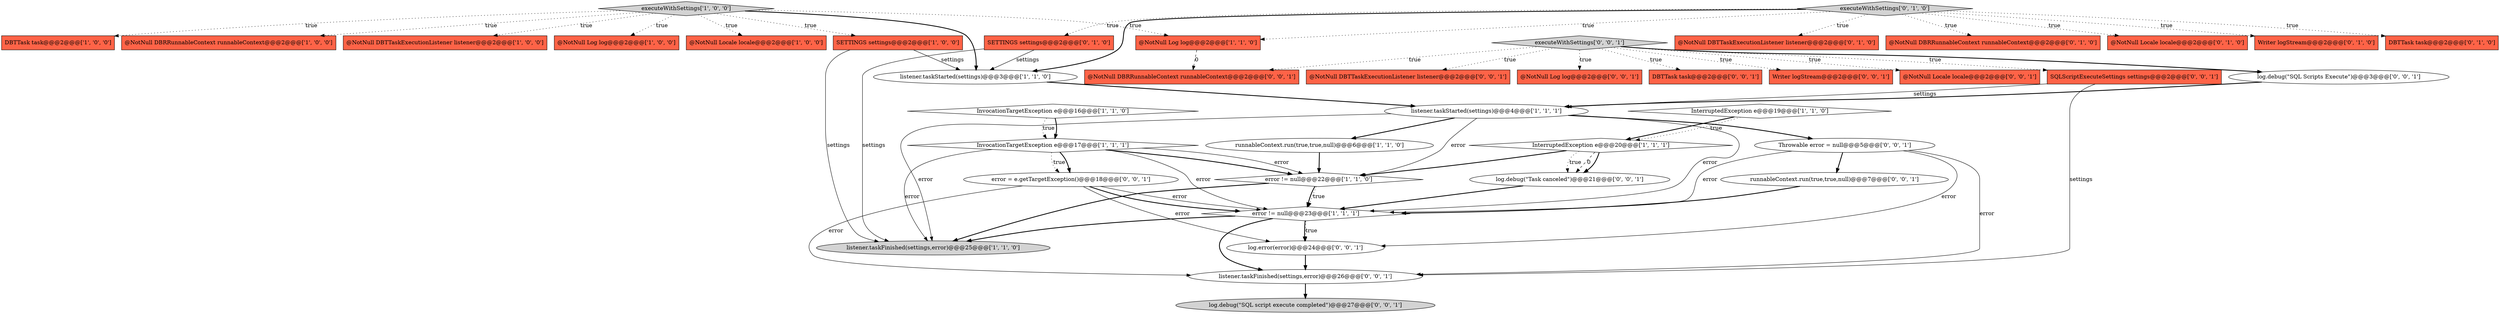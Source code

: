 digraph {
39 [style = filled, label = "@NotNull DBRRunnableContext runnableContext@@@2@@@['0', '0', '1']", fillcolor = tomato, shape = box image = "AAA0AAABBB3BBB"];
32 [style = filled, label = "@NotNull DBTTaskExecutionListener listener@@@2@@@['0', '0', '1']", fillcolor = tomato, shape = box image = "AAA0AAABBB3BBB"];
20 [style = filled, label = "@NotNull DBTTaskExecutionListener listener@@@2@@@['0', '1', '0']", fillcolor = tomato, shape = box image = "AAA0AAABBB2BBB"];
37 [style = filled, label = "@NotNull Log log@@@2@@@['0', '0', '1']", fillcolor = tomato, shape = box image = "AAA0AAABBB3BBB"];
23 [style = filled, label = "SETTINGS settings@@@2@@@['0', '1', '0']", fillcolor = tomato, shape = box image = "AAA0AAABBB2BBB"];
12 [style = filled, label = "InvocationTargetException e@@@17@@@['1', '1', '1']", fillcolor = white, shape = diamond image = "AAA0AAABBB1BBB"];
36 [style = filled, label = "DBTTask task@@@2@@@['0', '0', '1']", fillcolor = tomato, shape = box image = "AAA0AAABBB3BBB"];
1 [style = filled, label = "runnableContext.run(true,true,null)@@@6@@@['1', '1', '0']", fillcolor = white, shape = ellipse image = "AAA0AAABBB1BBB"];
16 [style = filled, label = "listener.taskFinished(settings,error)@@@25@@@['1', '1', '0']", fillcolor = lightgray, shape = ellipse image = "AAA0AAABBB1BBB"];
31 [style = filled, label = "Writer logStream@@@2@@@['0', '0', '1']", fillcolor = tomato, shape = box image = "AAA0AAABBB3BBB"];
7 [style = filled, label = "executeWithSettings['1', '0', '0']", fillcolor = lightgray, shape = diamond image = "AAA0AAABBB1BBB"];
25 [style = filled, label = "error = e.getTargetException()@@@18@@@['0', '0', '1']", fillcolor = white, shape = ellipse image = "AAA0AAABBB3BBB"];
19 [style = filled, label = "@NotNull DBRRunnableContext runnableContext@@@2@@@['0', '1', '0']", fillcolor = tomato, shape = box image = "AAA0AAABBB2BBB"];
35 [style = filled, label = "SQLScriptExecuteSettings settings@@@2@@@['0', '0', '1']", fillcolor = tomato, shape = box image = "AAA0AAABBB3BBB"];
4 [style = filled, label = "InterruptedException e@@@20@@@['1', '1', '1']", fillcolor = white, shape = diamond image = "AAA0AAABBB1BBB"];
8 [style = filled, label = "@NotNull DBRRunnableContext runnableContext@@@2@@@['1', '0', '0']", fillcolor = tomato, shape = box image = "AAA0AAABBB1BBB"];
17 [style = filled, label = "error != null@@@23@@@['1', '1', '1']", fillcolor = white, shape = diamond image = "AAA0AAABBB1BBB"];
15 [style = filled, label = "InterruptedException e@@@19@@@['1', '1', '0']", fillcolor = white, shape = diamond image = "AAA0AAABBB1BBB"];
0 [style = filled, label = "DBTTask task@@@2@@@['1', '0', '0']", fillcolor = tomato, shape = box image = "AAA0AAABBB1BBB"];
27 [style = filled, label = "Throwable error = null@@@5@@@['0', '0', '1']", fillcolor = white, shape = ellipse image = "AAA0AAABBB3BBB"];
14 [style = filled, label = "@NotNull Log log@@@2@@@['1', '1', '0']", fillcolor = tomato, shape = box image = "AAA0AAABBB1BBB"];
26 [style = filled, label = "log.debug(\"SQL script execute completed\")@@@27@@@['0', '0', '1']", fillcolor = lightgray, shape = ellipse image = "AAA0AAABBB3BBB"];
10 [style = filled, label = "listener.taskStarted(settings)@@@4@@@['1', '1', '1']", fillcolor = white, shape = ellipse image = "AAA0AAABBB1BBB"];
40 [style = filled, label = "executeWithSettings['0', '0', '1']", fillcolor = lightgray, shape = diamond image = "AAA0AAABBB3BBB"];
9 [style = filled, label = "listener.taskStarted(settings)@@@3@@@['1', '1', '0']", fillcolor = white, shape = ellipse image = "AAA0AAABBB1BBB"];
13 [style = filled, label = "InvocationTargetException e@@@16@@@['1', '1', '0']", fillcolor = white, shape = diamond image = "AAA0AAABBB1BBB"];
2 [style = filled, label = "@NotNull DBTTaskExecutionListener listener@@@2@@@['1', '0', '0']", fillcolor = tomato, shape = box image = "AAA0AAABBB1BBB"];
21 [style = filled, label = "@NotNull Locale locale@@@2@@@['0', '1', '0']", fillcolor = tomato, shape = box image = "AAA0AAABBB2BBB"];
5 [style = filled, label = "error != null@@@22@@@['1', '1', '0']", fillcolor = white, shape = diamond image = "AAA0AAABBB1BBB"];
30 [style = filled, label = "@NotNull Locale locale@@@2@@@['0', '0', '1']", fillcolor = tomato, shape = box image = "AAA0AAABBB3BBB"];
24 [style = filled, label = "Writer logStream@@@2@@@['0', '1', '0']", fillcolor = tomato, shape = box image = "AAA0AAABBB2BBB"];
29 [style = filled, label = "log.debug(\"SQL Scripts Execute\")@@@3@@@['0', '0', '1']", fillcolor = white, shape = ellipse image = "AAA0AAABBB3BBB"];
38 [style = filled, label = "log.error(error)@@@24@@@['0', '0', '1']", fillcolor = white, shape = ellipse image = "AAA0AAABBB3BBB"];
6 [style = filled, label = "@NotNull Log log@@@2@@@['1', '0', '0']", fillcolor = tomato, shape = box image = "AAA0AAABBB1BBB"];
28 [style = filled, label = "log.debug(\"Task canceled\")@@@21@@@['0', '0', '1']", fillcolor = white, shape = ellipse image = "AAA0AAABBB3BBB"];
33 [style = filled, label = "runnableContext.run(true,true,null)@@@7@@@['0', '0', '1']", fillcolor = white, shape = ellipse image = "AAA0AAABBB3BBB"];
22 [style = filled, label = "DBTTask task@@@2@@@['0', '1', '0']", fillcolor = tomato, shape = box image = "AAA0AAABBB2BBB"];
34 [style = filled, label = "listener.taskFinished(settings,error)@@@26@@@['0', '0', '1']", fillcolor = white, shape = ellipse image = "AAA0AAABBB3BBB"];
18 [style = filled, label = "executeWithSettings['0', '1', '0']", fillcolor = lightgray, shape = diamond image = "AAA0AAABBB2BBB"];
3 [style = filled, label = "SETTINGS settings@@@2@@@['1', '0', '0']", fillcolor = tomato, shape = box image = "AAA0AAABBB1BBB"];
11 [style = filled, label = "@NotNull Locale locale@@@2@@@['1', '0', '0']", fillcolor = tomato, shape = box image = "AAA0AAABBB1BBB"];
7->2 [style = dotted, label="true"];
12->25 [style = dotted, label="true"];
3->16 [style = solid, label="settings"];
12->25 [style = bold, label=""];
14->39 [style = dashed, label="0"];
35->34 [style = solid, label="settings"];
5->17 [style = dotted, label="true"];
25->34 [style = solid, label="error"];
18->20 [style = dotted, label="true"];
27->33 [style = bold, label=""];
10->16 [style = solid, label="error"];
27->38 [style = solid, label="error"];
4->28 [style = dashed, label="0"];
7->9 [style = bold, label=""];
17->38 [style = bold, label=""];
7->8 [style = dotted, label="true"];
40->31 [style = dotted, label="true"];
40->37 [style = dotted, label="true"];
4->5 [style = bold, label=""];
15->4 [style = bold, label=""];
18->23 [style = dotted, label="true"];
28->17 [style = bold, label=""];
40->32 [style = dotted, label="true"];
33->17 [style = bold, label=""];
12->5 [style = solid, label="error"];
12->16 [style = solid, label="error"];
10->27 [style = bold, label=""];
38->34 [style = bold, label=""];
25->38 [style = solid, label="error"];
25->17 [style = solid, label="error"];
25->17 [style = bold, label=""];
15->4 [style = dotted, label="true"];
7->11 [style = dotted, label="true"];
10->17 [style = solid, label="error"];
5->17 [style = bold, label=""];
18->14 [style = dotted, label="true"];
10->1 [style = bold, label=""];
13->12 [style = bold, label=""];
12->5 [style = bold, label=""];
18->9 [style = bold, label=""];
3->9 [style = solid, label="settings"];
4->28 [style = bold, label=""];
18->21 [style = dotted, label="true"];
7->14 [style = dotted, label="true"];
18->19 [style = dotted, label="true"];
18->24 [style = dotted, label="true"];
29->10 [style = bold, label=""];
27->34 [style = solid, label="error"];
10->5 [style = solid, label="error"];
40->29 [style = bold, label=""];
7->0 [style = dotted, label="true"];
17->38 [style = dotted, label="true"];
40->39 [style = dotted, label="true"];
23->16 [style = solid, label="settings"];
12->17 [style = solid, label="error"];
17->34 [style = bold, label=""];
40->35 [style = dotted, label="true"];
40->36 [style = dotted, label="true"];
23->9 [style = solid, label="settings"];
13->12 [style = dotted, label="true"];
17->16 [style = bold, label=""];
4->28 [style = dotted, label="true"];
34->26 [style = bold, label=""];
18->22 [style = dotted, label="true"];
5->16 [style = bold, label=""];
35->10 [style = solid, label="settings"];
7->3 [style = dotted, label="true"];
27->17 [style = solid, label="error"];
9->10 [style = bold, label=""];
40->30 [style = dotted, label="true"];
1->5 [style = bold, label=""];
7->6 [style = dotted, label="true"];
}

